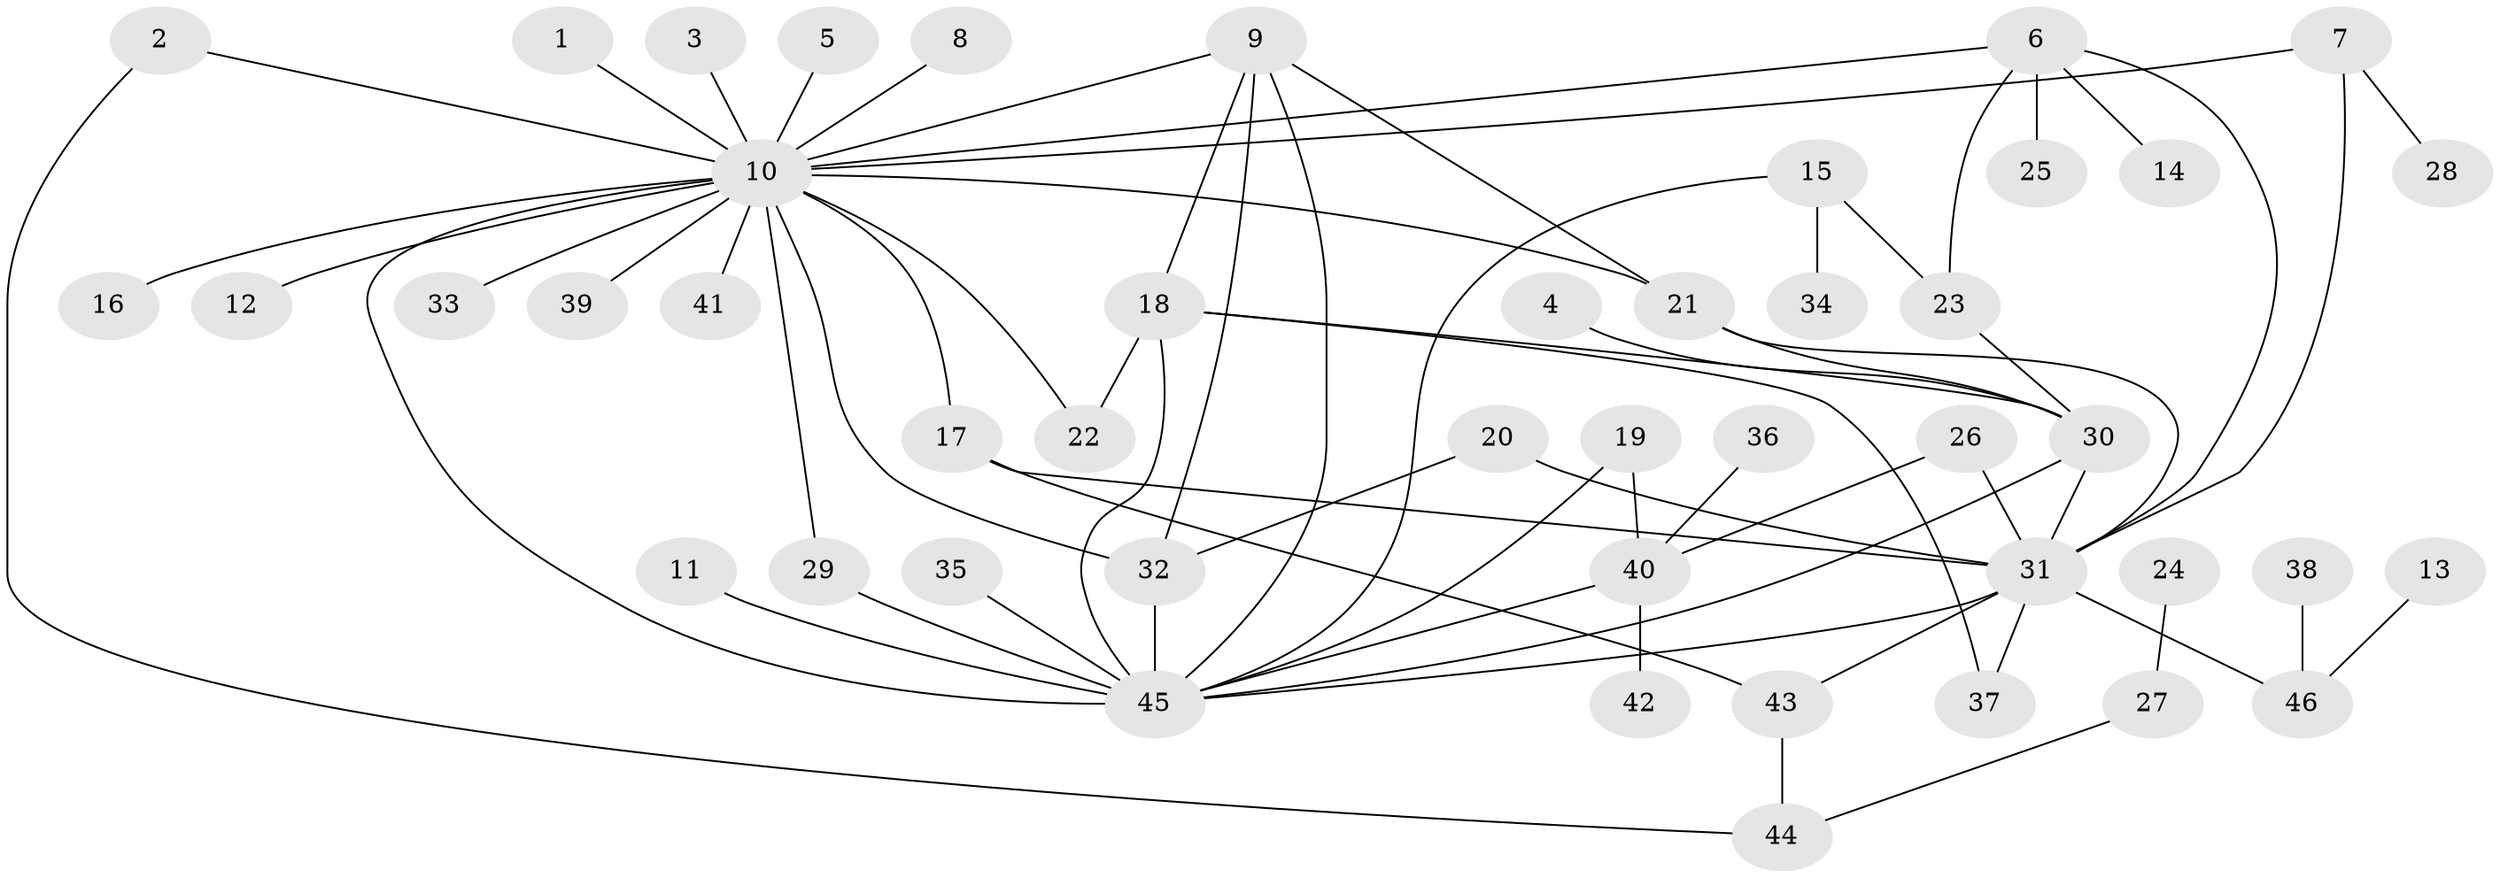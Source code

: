 // original degree distribution, {17: 0.013157894736842105, 22: 0.013157894736842105, 6: 0.05263157894736842, 7: 0.02631578947368421, 5: 0.013157894736842105, 1: 0.4605263157894737, 4: 0.02631578947368421, 14: 0.013157894736842105, 2: 0.2631578947368421, 3: 0.11842105263157894}
// Generated by graph-tools (version 1.1) at 2025/36/03/04/25 23:36:58]
// undirected, 46 vertices, 67 edges
graph export_dot {
  node [color=gray90,style=filled];
  1;
  2;
  3;
  4;
  5;
  6;
  7;
  8;
  9;
  10;
  11;
  12;
  13;
  14;
  15;
  16;
  17;
  18;
  19;
  20;
  21;
  22;
  23;
  24;
  25;
  26;
  27;
  28;
  29;
  30;
  31;
  32;
  33;
  34;
  35;
  36;
  37;
  38;
  39;
  40;
  41;
  42;
  43;
  44;
  45;
  46;
  1 -- 10 [weight=1.0];
  2 -- 10 [weight=1.0];
  2 -- 44 [weight=1.0];
  3 -- 10 [weight=1.0];
  4 -- 30 [weight=1.0];
  5 -- 10 [weight=1.0];
  6 -- 10 [weight=1.0];
  6 -- 14 [weight=1.0];
  6 -- 23 [weight=1.0];
  6 -- 25 [weight=1.0];
  6 -- 31 [weight=1.0];
  7 -- 10 [weight=1.0];
  7 -- 28 [weight=1.0];
  7 -- 31 [weight=1.0];
  8 -- 10 [weight=1.0];
  9 -- 10 [weight=1.0];
  9 -- 18 [weight=1.0];
  9 -- 21 [weight=1.0];
  9 -- 32 [weight=1.0];
  9 -- 45 [weight=1.0];
  10 -- 12 [weight=1.0];
  10 -- 16 [weight=1.0];
  10 -- 17 [weight=1.0];
  10 -- 21 [weight=1.0];
  10 -- 22 [weight=1.0];
  10 -- 29 [weight=1.0];
  10 -- 32 [weight=1.0];
  10 -- 33 [weight=1.0];
  10 -- 39 [weight=1.0];
  10 -- 41 [weight=1.0];
  10 -- 45 [weight=2.0];
  11 -- 45 [weight=1.0];
  13 -- 46 [weight=1.0];
  15 -- 23 [weight=1.0];
  15 -- 34 [weight=1.0];
  15 -- 45 [weight=1.0];
  17 -- 31 [weight=1.0];
  17 -- 43 [weight=1.0];
  18 -- 22 [weight=1.0];
  18 -- 30 [weight=1.0];
  18 -- 37 [weight=1.0];
  18 -- 45 [weight=1.0];
  19 -- 40 [weight=1.0];
  19 -- 45 [weight=1.0];
  20 -- 31 [weight=1.0];
  20 -- 32 [weight=1.0];
  21 -- 30 [weight=1.0];
  21 -- 31 [weight=1.0];
  23 -- 30 [weight=1.0];
  24 -- 27 [weight=1.0];
  26 -- 31 [weight=1.0];
  26 -- 40 [weight=1.0];
  27 -- 44 [weight=1.0];
  29 -- 45 [weight=2.0];
  30 -- 31 [weight=1.0];
  30 -- 45 [weight=1.0];
  31 -- 37 [weight=1.0];
  31 -- 43 [weight=1.0];
  31 -- 45 [weight=1.0];
  31 -- 46 [weight=1.0];
  32 -- 45 [weight=2.0];
  35 -- 45 [weight=1.0];
  36 -- 40 [weight=1.0];
  38 -- 46 [weight=1.0];
  40 -- 42 [weight=1.0];
  40 -- 45 [weight=1.0];
  43 -- 44 [weight=1.0];
}
